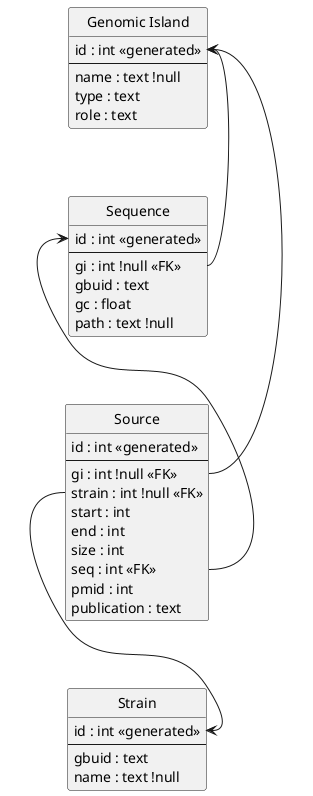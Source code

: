 @startuml
hide circle

entity "Genomic Island" as gi {
    id : int <<generated>>
    --
    name : text !null
    type : text
    role : text
}

entity "Sequence" as seq {
    id : int <<generated>>
    --
    gi : int !null <<FK>>
    gbuid : text
    gc : float
    path : text !null
}

entity "Source" as src {
    id : int <<generated>>
    --
    gi : int !null <<FK>>
    strain : int !null <<FK>>
    start : int
    end : int
    size : int
    seq : int <<FK>>
    pmid : int
    publication : text
}

entity "Strain" as strain {
    id : int <<generated>>
    --
    gbuid : text
    name : text !null
}

gi -[hidden]- seq
gi -[hidden]- src
strain -[hidden]- src
seq -[hidden]- src

seq::gi --> gi::id
src::seq --> seq::id
src::gi --> gi::id
src::strain --> strain::id
@enduml